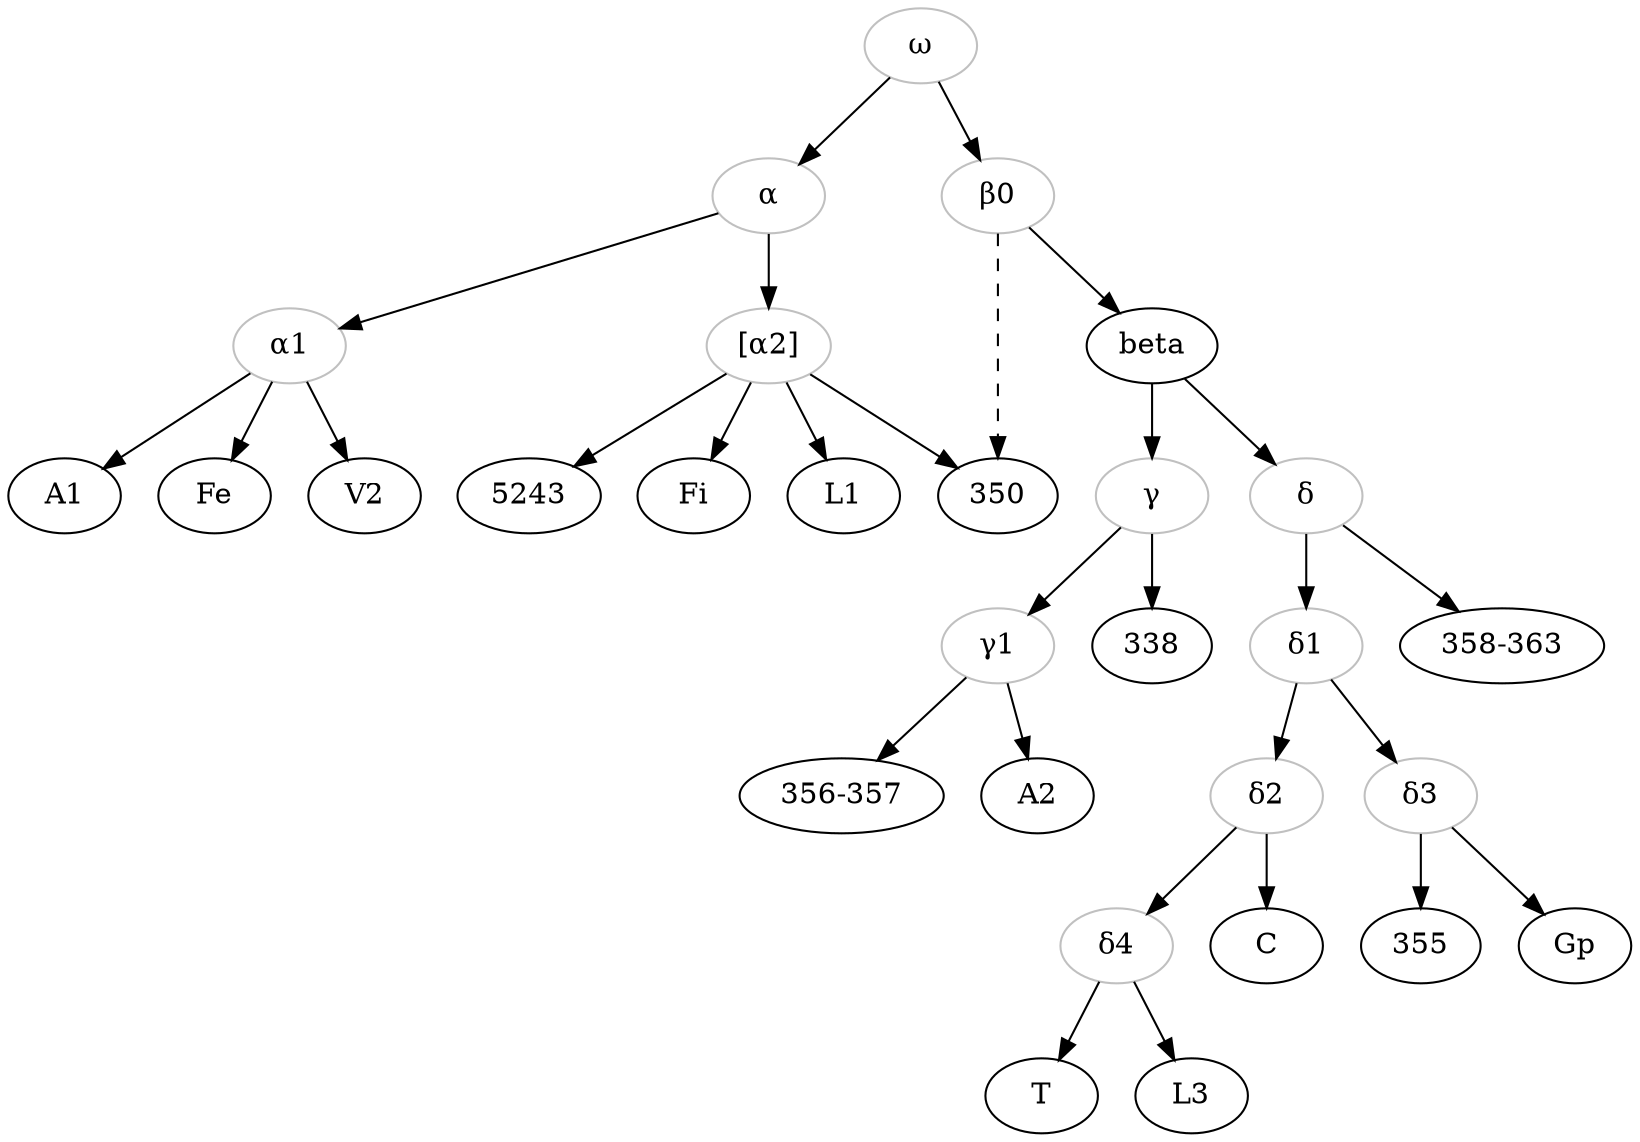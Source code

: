 digraph {
alpha[label="α", color="grey"];
alpha1[label="α1", color="grey"];  
alpha2[label="[α2]", color="grey"];  
betaZero[label="β0", color="grey"];
gamma[label="γ", color="grey"];
gamma1[label="γ1", color="grey"];

delta[label="δ", color="grey"]
delta1[label="δ1", color="grey"];
delta2[label="δ2", color="grey"];
delta3[label="δ3", color="grey"];
delta4[label="δ4", color="grey"];
omega[label="ω", color="grey"];
356[label="356-357"]
358[label="358-363"]

omega->alpha;
alpha->alpha1;
alpha1->A1;
alpha1->Fe;
alpha1->V2;
alpha->alpha2;
alpha2->5243[style="uncert"];
alpha2->Fi[style="uncert"];
alpha2->L1[style="uncert"];
alpha2->350[style="uncert"];

omega->betaZero;
betaZero->350[style="dashed"]
betaZero->beta;
beta->gamma;
gamma->338;
gamma->gamma1;
gamma1->356;
gamma1->A2;
beta->delta;
delta->358;
delta->delta1;
delta1->delta2;
delta2->C;
delta2->delta4;
delta4->T;
delta4->L3;
delta1->delta3;
delta3->355;
delta3->Gp;

}


